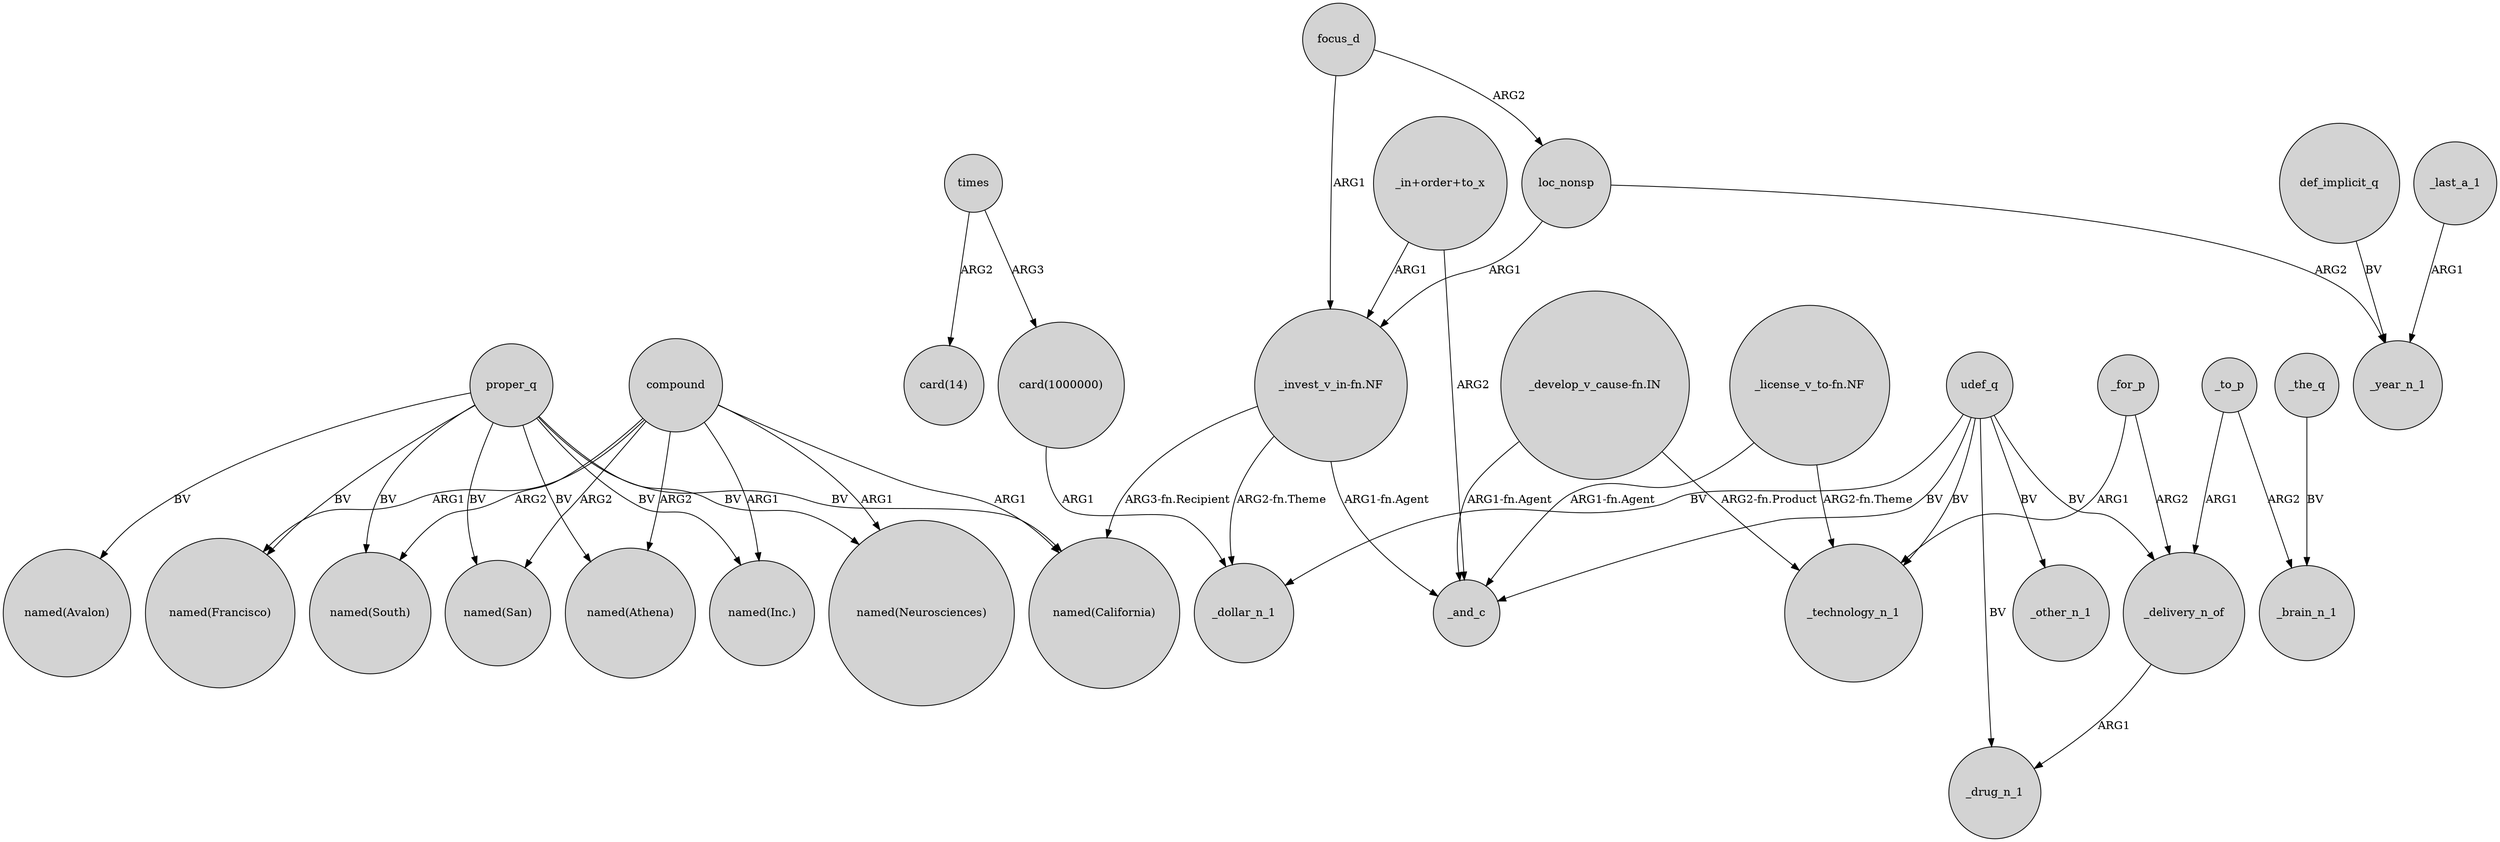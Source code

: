 digraph {
	node [shape=circle style=filled]
	proper_q -> "named(Inc.)" [label=BV]
	focus_d -> loc_nonsp [label=ARG2]
	"card(1000000)" -> _dollar_n_1 [label=ARG1]
	proper_q -> "named(Avalon)" [label=BV]
	compound -> "named(South)" [label=ARG2]
	times -> "card(14)" [label=ARG2]
	def_implicit_q -> _year_n_1 [label=BV]
	proper_q -> "named(Francisco)" [label=BV]
	compound -> "named(San)" [label=ARG2]
	compound -> "named(Athena)" [label=ARG2]
	"_license_v_to-fn.NF" -> _and_c [label="ARG1-fn.Agent"]
	udef_q -> _delivery_n_of [label=BV]
	"_invest_v_in-fn.NF" -> "named(California)" [label="ARG3-fn.Recipient"]
	"_invest_v_in-fn.NF" -> _dollar_n_1 [label="ARG2-fn.Theme"]
	_the_q -> _brain_n_1 [label=BV]
	proper_q -> "named(California)" [label=BV]
	"_invest_v_in-fn.NF" -> _and_c [label="ARG1-fn.Agent"]
	udef_q -> _drug_n_1 [label=BV]
	compound -> "named(Neurosciences)" [label=ARG1]
	udef_q -> _other_n_1 [label=BV]
	_to_p -> _delivery_n_of [label=ARG1]
	"_license_v_to-fn.NF" -> _technology_n_1 [label="ARG2-fn.Theme"]
	compound -> "named(California)" [label=ARG1]
	times -> "card(1000000)" [label=ARG3]
	proper_q -> "named(Neurosciences)" [label=BV]
	_to_p -> _brain_n_1 [label=ARG2]
	"_develop_v_cause-fn.IN" -> _and_c [label="ARG1-fn.Agent"]
	loc_nonsp -> _year_n_1 [label=ARG2]
	_for_p -> _delivery_n_of [label=ARG2]
	"_develop_v_cause-fn.IN" -> _technology_n_1 [label="ARG2-fn.Product"]
	proper_q -> "named(Athena)" [label=BV]
	_last_a_1 -> _year_n_1 [label=ARG1]
	compound -> "named(Francisco)" [label=ARG1]
	udef_q -> _technology_n_1 [label=BV]
	"_in+order+to_x" -> _and_c [label=ARG2]
	proper_q -> "named(San)" [label=BV]
	_for_p -> _technology_n_1 [label=ARG1]
	udef_q -> _and_c [label=BV]
	proper_q -> "named(South)" [label=BV]
	"_in+order+to_x" -> "_invest_v_in-fn.NF" [label=ARG1]
	_delivery_n_of -> _drug_n_1 [label=ARG1]
	focus_d -> "_invest_v_in-fn.NF" [label=ARG1]
	loc_nonsp -> "_invest_v_in-fn.NF" [label=ARG1]
	udef_q -> _dollar_n_1 [label=BV]
	compound -> "named(Inc.)" [label=ARG1]
}
